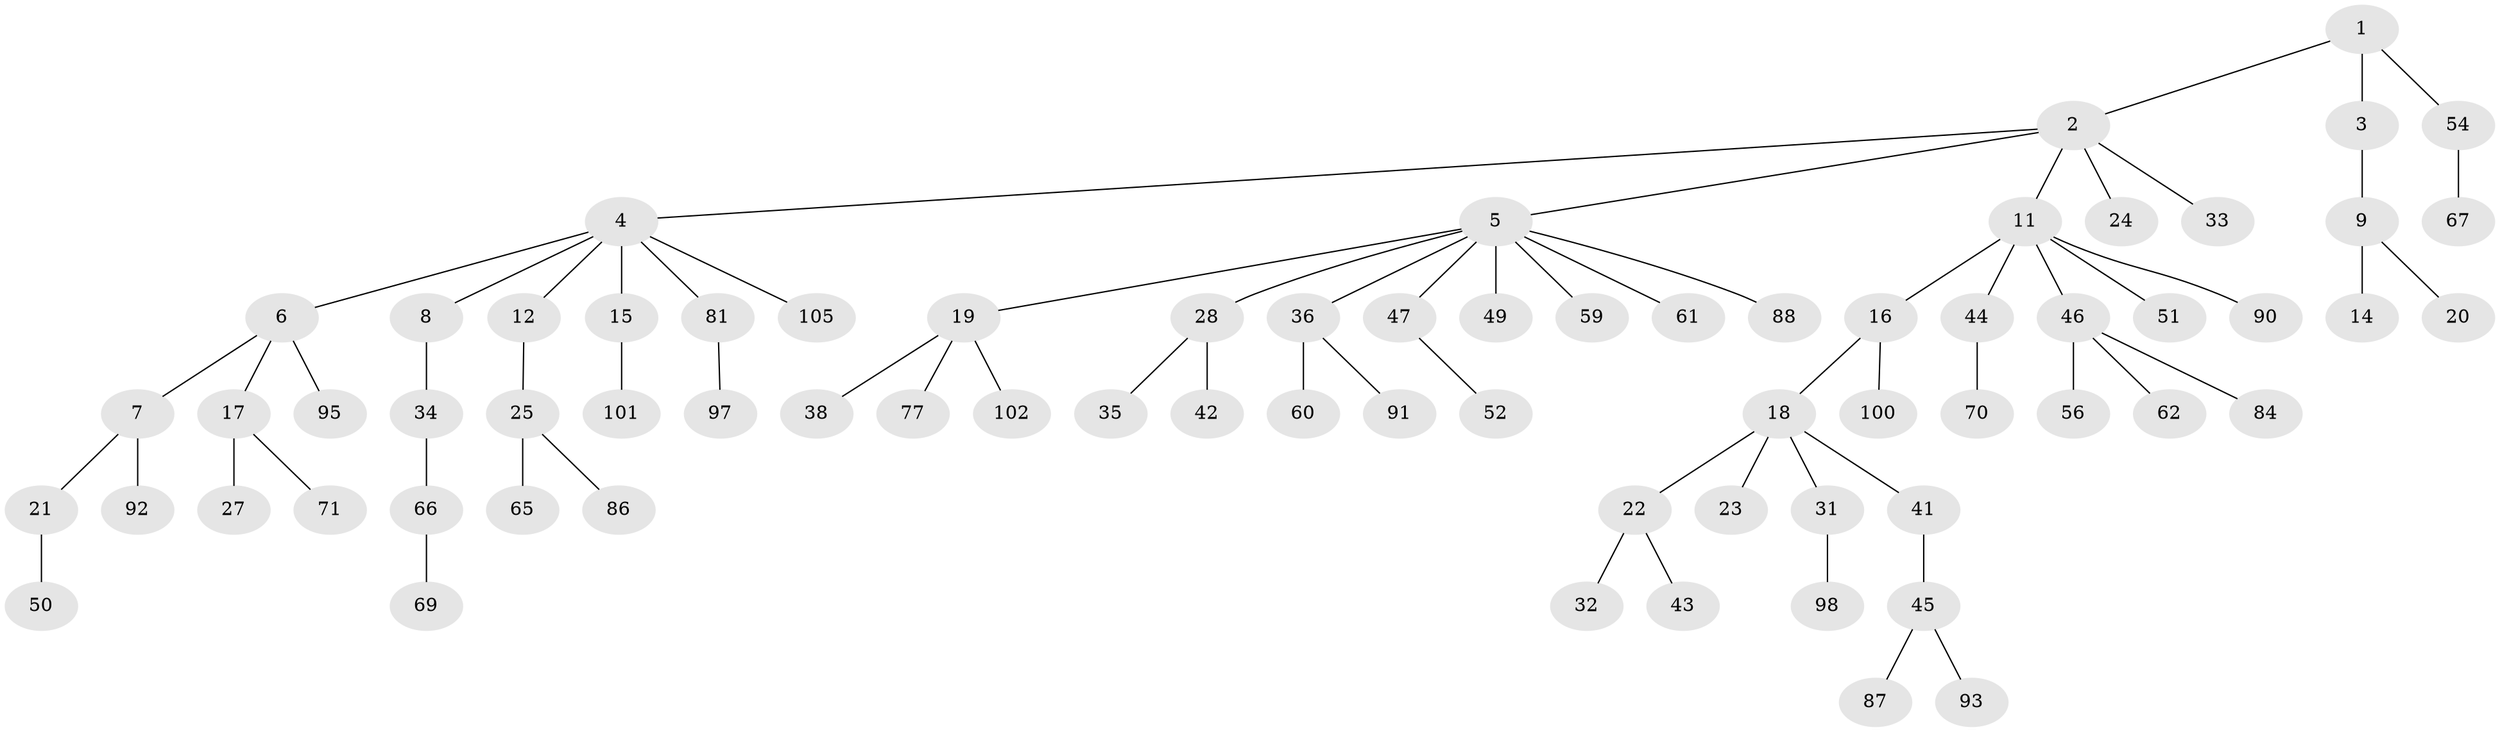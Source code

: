 // Generated by graph-tools (version 1.1) at 2025/24/03/03/25 07:24:06]
// undirected, 72 vertices, 71 edges
graph export_dot {
graph [start="1"]
  node [color=gray90,style=filled];
  1 [super="+106"];
  2 [super="+55"];
  3 [super="+80"];
  4 [super="+89"];
  5 [super="+10"];
  6 [super="+13"];
  7 [super="+40"];
  8 [super="+74"];
  9;
  11 [super="+58"];
  12 [super="+63"];
  14 [super="+29"];
  15;
  16 [super="+26"];
  17 [super="+39"];
  18 [super="+30"];
  19 [super="+64"];
  20;
  21 [super="+78"];
  22 [super="+76"];
  23;
  24;
  25;
  27;
  28 [super="+83"];
  31 [super="+85"];
  32;
  33;
  34 [super="+57"];
  35;
  36 [super="+37"];
  38;
  41 [super="+48"];
  42 [super="+99"];
  43 [super="+79"];
  44 [super="+53"];
  45 [super="+73"];
  46 [super="+104"];
  47;
  49;
  50 [super="+72"];
  51;
  52;
  54 [super="+82"];
  56;
  59;
  60;
  61;
  62;
  65 [super="+75"];
  66 [super="+68"];
  67;
  69;
  70 [super="+96"];
  71;
  77;
  81 [super="+94"];
  84;
  86;
  87;
  88;
  90;
  91;
  92;
  93;
  95;
  97;
  98;
  100;
  101 [super="+103"];
  102;
  105;
  1 -- 2;
  1 -- 3;
  1 -- 54;
  2 -- 4;
  2 -- 5;
  2 -- 11;
  2 -- 24;
  2 -- 33;
  3 -- 9;
  4 -- 6;
  4 -- 8;
  4 -- 12;
  4 -- 15;
  4 -- 81;
  4 -- 105;
  5 -- 19;
  5 -- 36;
  5 -- 59;
  5 -- 61;
  5 -- 88;
  5 -- 49;
  5 -- 28;
  5 -- 47;
  6 -- 7;
  6 -- 17;
  6 -- 95;
  7 -- 21;
  7 -- 92;
  8 -- 34;
  9 -- 14;
  9 -- 20;
  11 -- 16;
  11 -- 44;
  11 -- 46;
  11 -- 51;
  11 -- 90;
  12 -- 25;
  15 -- 101;
  16 -- 18;
  16 -- 100;
  17 -- 27;
  17 -- 71;
  18 -- 22;
  18 -- 23;
  18 -- 31;
  18 -- 41;
  19 -- 38;
  19 -- 102;
  19 -- 77;
  21 -- 50;
  22 -- 32;
  22 -- 43;
  25 -- 65;
  25 -- 86;
  28 -- 35;
  28 -- 42;
  31 -- 98;
  34 -- 66;
  36 -- 60;
  36 -- 91;
  41 -- 45;
  44 -- 70;
  45 -- 87;
  45 -- 93;
  46 -- 56;
  46 -- 62;
  46 -- 84;
  47 -- 52;
  54 -- 67;
  66 -- 69;
  81 -- 97;
}
